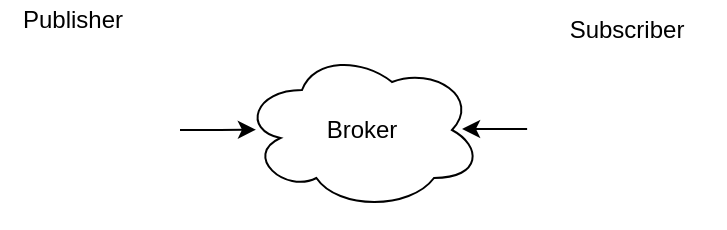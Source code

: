 <mxfile version="14.6.9" type="device"><diagram id="TCxKMQnsu1WytWzLJC0Z" name="Page-1"><mxGraphModel dx="813" dy="435" grid="1" gridSize="10" guides="1" tooltips="1" connect="1" arrows="1" fold="1" page="1" pageScale="1" pageWidth="827" pageHeight="1169" math="0" shadow="0"><root><mxCell id="0"/><mxCell id="1" parent="0"/><mxCell id="l8RvhZp9hcA81bH4gCDm-3" value="Broker" style="ellipse;shape=cloud;whiteSpace=wrap;html=1;" vertex="1" parent="1"><mxGeometry x="131" y="35" width="120" height="80" as="geometry"/></mxCell><mxCell id="l8RvhZp9hcA81bH4gCDm-9" style="edgeStyle=orthogonalEdgeStyle;rounded=0;orthogonalLoop=1;jettySize=auto;html=1;entryX=0.058;entryY=0.498;entryDx=0;entryDy=0;entryPerimeter=0;" edge="1" parent="1" source="l8RvhZp9hcA81bH4gCDm-1" target="l8RvhZp9hcA81bH4gCDm-3"><mxGeometry relative="1" as="geometry"/></mxCell><mxCell id="l8RvhZp9hcA81bH4gCDm-11" style="edgeStyle=orthogonalEdgeStyle;rounded=0;orthogonalLoop=1;jettySize=auto;html=1;entryX=0.917;entryY=0.493;entryDx=0;entryDy=0;entryPerimeter=0;" edge="1" parent="1" source="l8RvhZp9hcA81bH4gCDm-4" target="l8RvhZp9hcA81bH4gCDm-3"><mxGeometry relative="1" as="geometry"/></mxCell><mxCell id="l8RvhZp9hcA81bH4gCDm-1" value="" style="shape=image;html=1;verticalAlign=top;verticalLabelPosition=bottom;labelBackgroundColor=#ffffff;imageAspect=0;aspect=fixed;image=https://cdn0.iconfinder.com/data/icons/education-340/100/Tilda_Icons_1ed_phone-128.png" vertex="1" parent="1"><mxGeometry x="10" y="30" width="90" height="90" as="geometry"/></mxCell><mxCell id="l8RvhZp9hcA81bH4gCDm-2" value="Publisher" style="text;html=1;align=center;verticalAlign=middle;resizable=0;points=[];autosize=1;strokeColor=none;" vertex="1" parent="1"><mxGeometry x="11" y="10" width="70" height="20" as="geometry"/></mxCell><mxCell id="l8RvhZp9hcA81bH4gCDm-12" value="" style="group" vertex="1" connectable="0" parent="1"><mxGeometry x="273.56" y="15" width="98.88" height="108.88" as="geometry"/></mxCell><mxCell id="l8RvhZp9hcA81bH4gCDm-4" value="" style="shape=image;html=1;verticalAlign=top;verticalLabelPosition=bottom;labelBackgroundColor=#ffffff;imageAspect=0;aspect=fixed;image=https://cdn2.iconfinder.com/data/icons/electronic-13/480/3-electronic-arduino-chipset-icon-2-128.png" vertex="1" parent="l8RvhZp9hcA81bH4gCDm-12"><mxGeometry y="10" width="98.88" height="98.88" as="geometry"/></mxCell><mxCell id="l8RvhZp9hcA81bH4gCDm-5" value="Subscriber" style="text;html=1;align=center;verticalAlign=middle;resizable=0;points=[];autosize=1;strokeColor=none;" vertex="1" parent="l8RvhZp9hcA81bH4gCDm-12"><mxGeometry x="14.443" width="70" height="20" as="geometry"/></mxCell></root></mxGraphModel></diagram></mxfile>